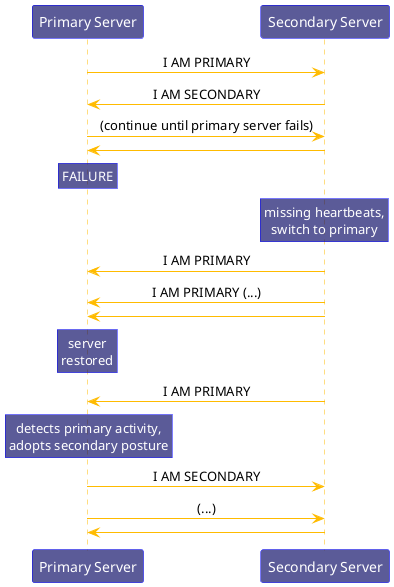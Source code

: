 @startuml
skinparam sequenceMessageAlign CENTER
skinparam NoteTextAlignment CENTER
skinparam DefaultTextAlignment CENTER
skinparam ArrowColor #ffbb00
skinparam sequenceMessageAlign CENTER
skinparam NoteTextAlignment CENTER
skinparam NoteBackgroundColor #060662a8
skinparam NoteBorderColor #0000ff
skinparam NoteFontColor white
skinparam ParticipantFontColor white
skinparam ParticipantBackgroundColor #060662a8
skinparam ParticipantBorderColor #0000ff
skinparam PathHoverColor #ffbb00
skinparam SequenceLifeLineBorderColor #ffbb00
participant "Primary Server" as ps
participant "Secondary Server" as ss
ps ->ss: I AM PRIMARY
ss -> ps: I AM SECONDARY
ps -> ss: (continue until primary server fails)
ss-> ps
rnote over ps
FAILURE
end note
rnote over ss
missing heartbeats,
switch to primary
end note
ss -> ps: I AM PRIMARY
ss -> ps: I AM PRIMARY (...)
ss -> ps:
RNOTE OVER ps
server
restored
end note
ss -> ps: I AM PRIMARY
RNOTE OVER ps
detects primary activity,
adopts secondary posture
end note
ps -> ss: I AM SECONDARY
ps->ss:(...)
ss->ps
@enduml